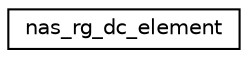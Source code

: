 digraph "Graphical Class Hierarchy"
{
 // LATEX_PDF_SIZE
  edge [fontname="Helvetica",fontsize="10",labelfontname="Helvetica",labelfontsize="10"];
  node [fontname="Helvetica",fontsize="10",shape=record];
  rankdir="LR";
  Node0 [label="nas_rg_dc_element",height=0.2,width=0.4,color="black", fillcolor="white", style="filled",URL="$structnas__rg__dc__element.html",tooltip=" "];
}
